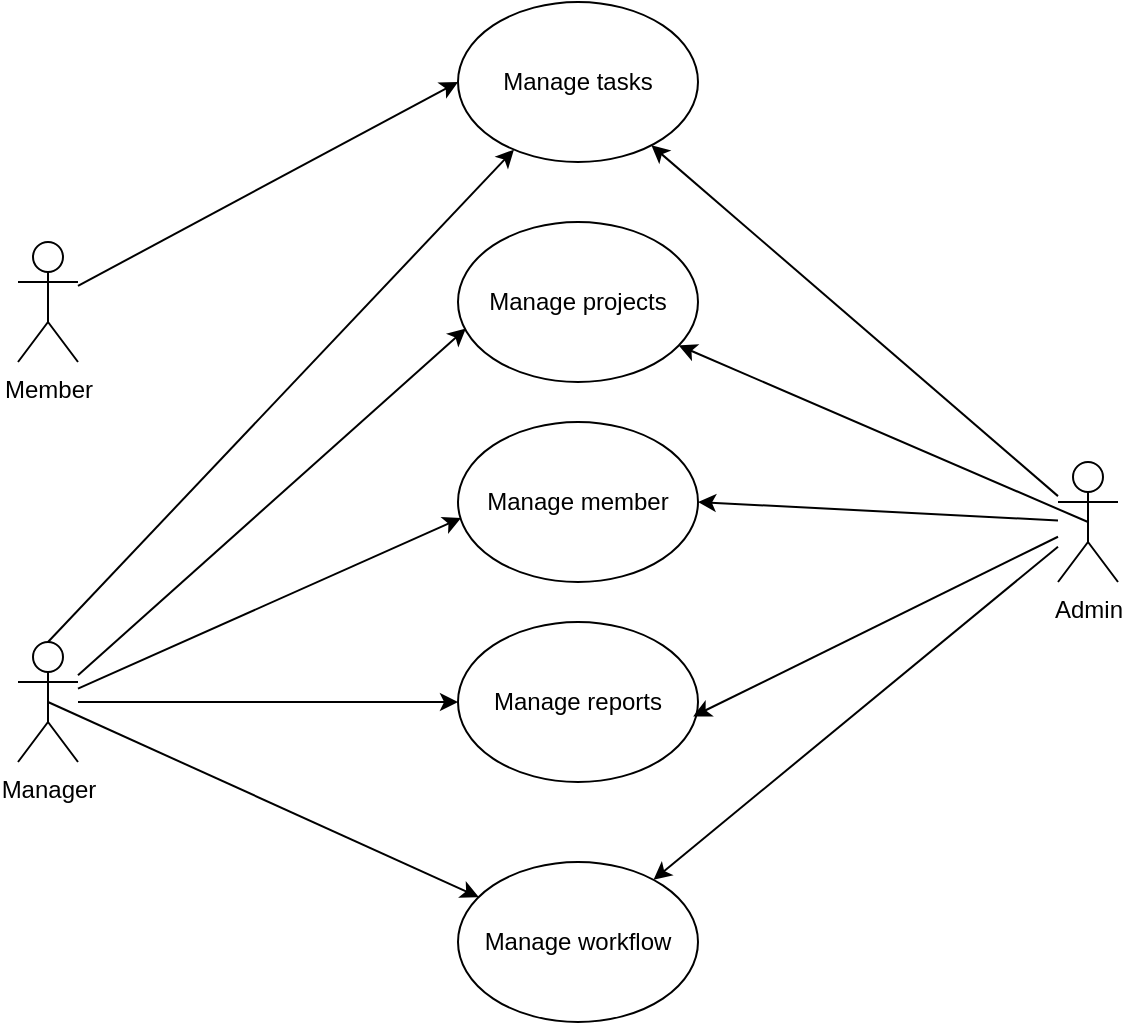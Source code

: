 <mxfile version="26.1.0">
  <diagram name="Page-1" id="LLpskVTNyjd0eYGFW1nT">
    <mxGraphModel dx="1282" dy="531" grid="1" gridSize="10" guides="1" tooltips="1" connect="1" arrows="1" fold="1" page="1" pageScale="1" pageWidth="827" pageHeight="1169" math="0" shadow="0">
      <root>
        <mxCell id="0" />
        <mxCell id="1" parent="0" />
        <mxCell id="5ddJLNY-2XlwTEDdsY8z-2" value="Member" style="shape=umlActor;verticalLabelPosition=bottom;verticalAlign=top;html=1;outlineConnect=0;" vertex="1" parent="1">
          <mxGeometry x="110" y="120" width="30" height="60" as="geometry" />
        </mxCell>
        <mxCell id="5ddJLNY-2XlwTEDdsY8z-11" style="edgeStyle=orthogonalEdgeStyle;rounded=0;orthogonalLoop=1;jettySize=auto;html=1;" edge="1" parent="1" source="5ddJLNY-2XlwTEDdsY8z-3" target="5ddJLNY-2XlwTEDdsY8z-8">
          <mxGeometry relative="1" as="geometry" />
        </mxCell>
        <mxCell id="5ddJLNY-2XlwTEDdsY8z-3" value="Manager" style="shape=umlActor;verticalLabelPosition=bottom;verticalAlign=top;html=1;outlineConnect=0;" vertex="1" parent="1">
          <mxGeometry x="110" y="320" width="30" height="60" as="geometry" />
        </mxCell>
        <mxCell id="5ddJLNY-2XlwTEDdsY8z-4" value="Admin" style="shape=umlActor;verticalLabelPosition=bottom;verticalAlign=top;html=1;outlineConnect=0;" vertex="1" parent="1">
          <mxGeometry x="630" y="230" width="30" height="60" as="geometry" />
        </mxCell>
        <mxCell id="5ddJLNY-2XlwTEDdsY8z-5" value="Manage projects" style="ellipse;whiteSpace=wrap;html=1;" vertex="1" parent="1">
          <mxGeometry x="330" y="110" width="120" height="80" as="geometry" />
        </mxCell>
        <mxCell id="5ddJLNY-2XlwTEDdsY8z-6" value="Manage tasks" style="ellipse;whiteSpace=wrap;html=1;" vertex="1" parent="1">
          <mxGeometry x="330" width="120" height="80" as="geometry" />
        </mxCell>
        <mxCell id="5ddJLNY-2XlwTEDdsY8z-7" value="Manage member" style="ellipse;whiteSpace=wrap;html=1;" vertex="1" parent="1">
          <mxGeometry x="330" y="210" width="120" height="80" as="geometry" />
        </mxCell>
        <mxCell id="5ddJLNY-2XlwTEDdsY8z-8" value="Manage reports" style="ellipse;whiteSpace=wrap;html=1;" vertex="1" parent="1">
          <mxGeometry x="330" y="310" width="120" height="80" as="geometry" />
        </mxCell>
        <mxCell id="5ddJLNY-2XlwTEDdsY8z-9" value="Manage workflow" style="ellipse;whiteSpace=wrap;html=1;" vertex="1" parent="1">
          <mxGeometry x="330" y="430" width="120" height="80" as="geometry" />
        </mxCell>
        <mxCell id="5ddJLNY-2XlwTEDdsY8z-10" value="" style="endArrow=classic;html=1;rounded=0;entryX=0;entryY=0.5;entryDx=0;entryDy=0;" edge="1" parent="1" source="5ddJLNY-2XlwTEDdsY8z-2" target="5ddJLNY-2XlwTEDdsY8z-6">
          <mxGeometry width="50" height="50" relative="1" as="geometry">
            <mxPoint x="390" y="280" as="sourcePoint" />
            <mxPoint x="440" y="230" as="targetPoint" />
          </mxGeometry>
        </mxCell>
        <mxCell id="5ddJLNY-2XlwTEDdsY8z-13" value="" style="endArrow=classic;html=1;rounded=0;entryX=0.033;entryY=0.665;entryDx=0;entryDy=0;entryPerimeter=0;" edge="1" parent="1" source="5ddJLNY-2XlwTEDdsY8z-3" target="5ddJLNY-2XlwTEDdsY8z-5">
          <mxGeometry width="50" height="50" relative="1" as="geometry">
            <mxPoint x="390" y="280" as="sourcePoint" />
            <mxPoint x="440" y="230" as="targetPoint" />
          </mxGeometry>
        </mxCell>
        <mxCell id="5ddJLNY-2XlwTEDdsY8z-14" value="" style="endArrow=classic;html=1;rounded=0;exitX=0.5;exitY=0;exitDx=0;exitDy=0;exitPerimeter=0;" edge="1" parent="1" source="5ddJLNY-2XlwTEDdsY8z-3" target="5ddJLNY-2XlwTEDdsY8z-6">
          <mxGeometry width="50" height="50" relative="1" as="geometry">
            <mxPoint x="390" y="280" as="sourcePoint" />
            <mxPoint x="440" y="240" as="targetPoint" />
          </mxGeometry>
        </mxCell>
        <mxCell id="5ddJLNY-2XlwTEDdsY8z-15" value="" style="endArrow=classic;html=1;rounded=0;exitX=0.5;exitY=0.5;exitDx=0;exitDy=0;exitPerimeter=0;" edge="1" parent="1" source="5ddJLNY-2XlwTEDdsY8z-3" target="5ddJLNY-2XlwTEDdsY8z-9">
          <mxGeometry width="50" height="50" relative="1" as="geometry">
            <mxPoint x="390" y="280" as="sourcePoint" />
            <mxPoint x="440" y="230" as="targetPoint" />
          </mxGeometry>
        </mxCell>
        <mxCell id="5ddJLNY-2XlwTEDdsY8z-16" value="" style="endArrow=classic;html=1;rounded=0;entryX=0.013;entryY=0.6;entryDx=0;entryDy=0;entryPerimeter=0;" edge="1" parent="1" source="5ddJLNY-2XlwTEDdsY8z-3" target="5ddJLNY-2XlwTEDdsY8z-7">
          <mxGeometry width="50" height="50" relative="1" as="geometry">
            <mxPoint x="390" y="280" as="sourcePoint" />
            <mxPoint x="440" y="230" as="targetPoint" />
          </mxGeometry>
        </mxCell>
        <mxCell id="5ddJLNY-2XlwTEDdsY8z-17" value="" style="endArrow=classic;html=1;rounded=0;entryX=1;entryY=0.5;entryDx=0;entryDy=0;" edge="1" parent="1" source="5ddJLNY-2XlwTEDdsY8z-4" target="5ddJLNY-2XlwTEDdsY8z-7">
          <mxGeometry width="50" height="50" relative="1" as="geometry">
            <mxPoint x="390" y="280" as="sourcePoint" />
            <mxPoint x="440" y="230" as="targetPoint" />
          </mxGeometry>
        </mxCell>
        <mxCell id="5ddJLNY-2XlwTEDdsY8z-18" value="" style="endArrow=classic;html=1;rounded=0;exitX=0.5;exitY=0.5;exitDx=0;exitDy=0;exitPerimeter=0;" edge="1" parent="1" source="5ddJLNY-2XlwTEDdsY8z-4" target="5ddJLNY-2XlwTEDdsY8z-5">
          <mxGeometry width="50" height="50" relative="1" as="geometry">
            <mxPoint x="390" y="280" as="sourcePoint" />
            <mxPoint x="570" y="210" as="targetPoint" />
          </mxGeometry>
        </mxCell>
        <mxCell id="5ddJLNY-2XlwTEDdsY8z-19" value="" style="endArrow=classic;html=1;rounded=0;" edge="1" parent="1" source="5ddJLNY-2XlwTEDdsY8z-4" target="5ddJLNY-2XlwTEDdsY8z-6">
          <mxGeometry width="50" height="50" relative="1" as="geometry">
            <mxPoint x="390" y="280" as="sourcePoint" />
            <mxPoint x="440" y="230" as="targetPoint" />
          </mxGeometry>
        </mxCell>
        <mxCell id="5ddJLNY-2XlwTEDdsY8z-20" value="" style="endArrow=classic;html=1;rounded=0;entryX=0.98;entryY=0.59;entryDx=0;entryDy=0;entryPerimeter=0;" edge="1" parent="1" source="5ddJLNY-2XlwTEDdsY8z-4" target="5ddJLNY-2XlwTEDdsY8z-8">
          <mxGeometry width="50" height="50" relative="1" as="geometry">
            <mxPoint x="390" y="280" as="sourcePoint" />
            <mxPoint x="440" y="230" as="targetPoint" />
          </mxGeometry>
        </mxCell>
        <mxCell id="5ddJLNY-2XlwTEDdsY8z-21" value="" style="endArrow=classic;html=1;rounded=0;" edge="1" parent="1" source="5ddJLNY-2XlwTEDdsY8z-4" target="5ddJLNY-2XlwTEDdsY8z-9">
          <mxGeometry width="50" height="50" relative="1" as="geometry">
            <mxPoint x="390" y="280" as="sourcePoint" />
            <mxPoint x="440" y="230" as="targetPoint" />
          </mxGeometry>
        </mxCell>
      </root>
    </mxGraphModel>
  </diagram>
</mxfile>
